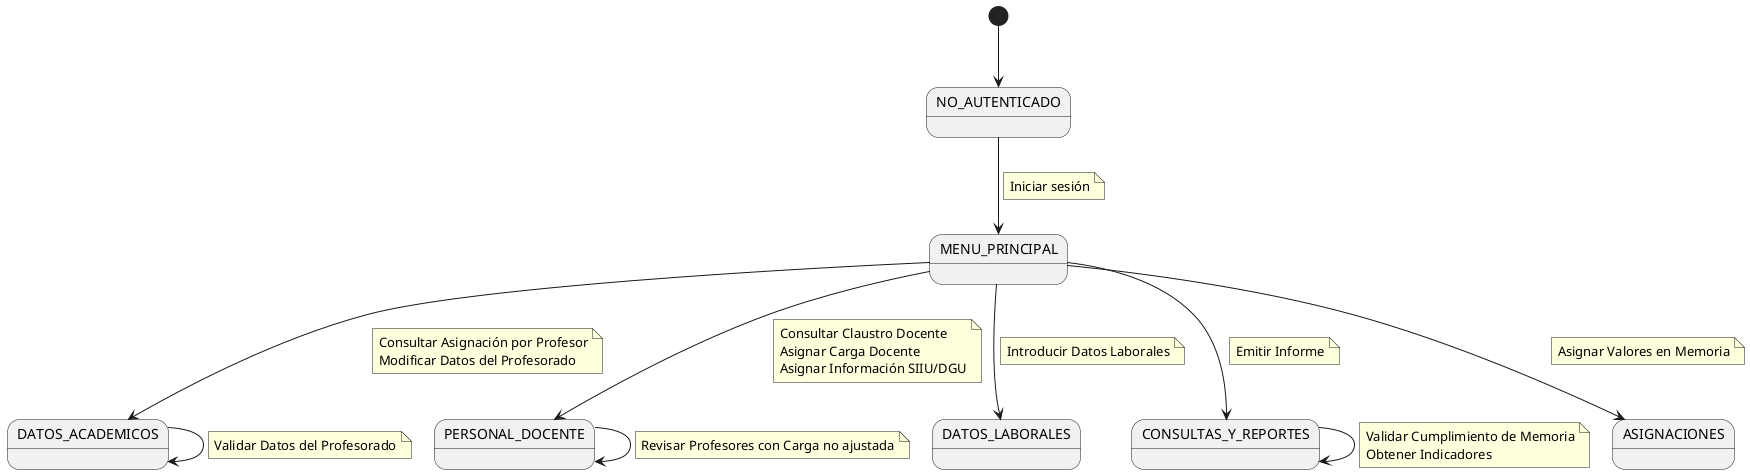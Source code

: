 @startuml

state "NO_AUTENTICADO" as NoAuth
state "MENU_PRINCIPAL" as Menu
state "DATOS_ACADEMICOS" as Acad
state "PERSONAL_DOCENTE" as Pers
state "DATOS_LABORALES" as Lab
state "CONSULTAS_Y_REPORTES" as Cons
state "ASIGNACIONES" as Asig

[*] --> NoAuth

NoAuth --> Menu
note on link
    Iniciar sesión
end note

Menu --> Acad
note on link
    Consultar Asignación por Profesor
    Modificar Datos del Profesorado
end note

Menu --> Pers
note on link
    Consultar Claustro Docente
    Asignar Carga Docente
    Asignar Información SIIU/DGU
end note

Menu --> Lab
note on link
    Introducir Datos Laborales
end note

Menu --> Cons
note on link
    Emitir Informe
end note

Menu --> Asig
note on link
    Asignar Valores en Memoria
end note

Acad --> Acad
note on link
    Validar Datos del Profesorado
end note

Cons --> Cons
note on link
    Validar Cumplimiento de Memoria
    Obtener Indicadores
end note

Pers --> Pers
note on link
    Revisar Profesores con Carga no ajustada
end note

@enduml